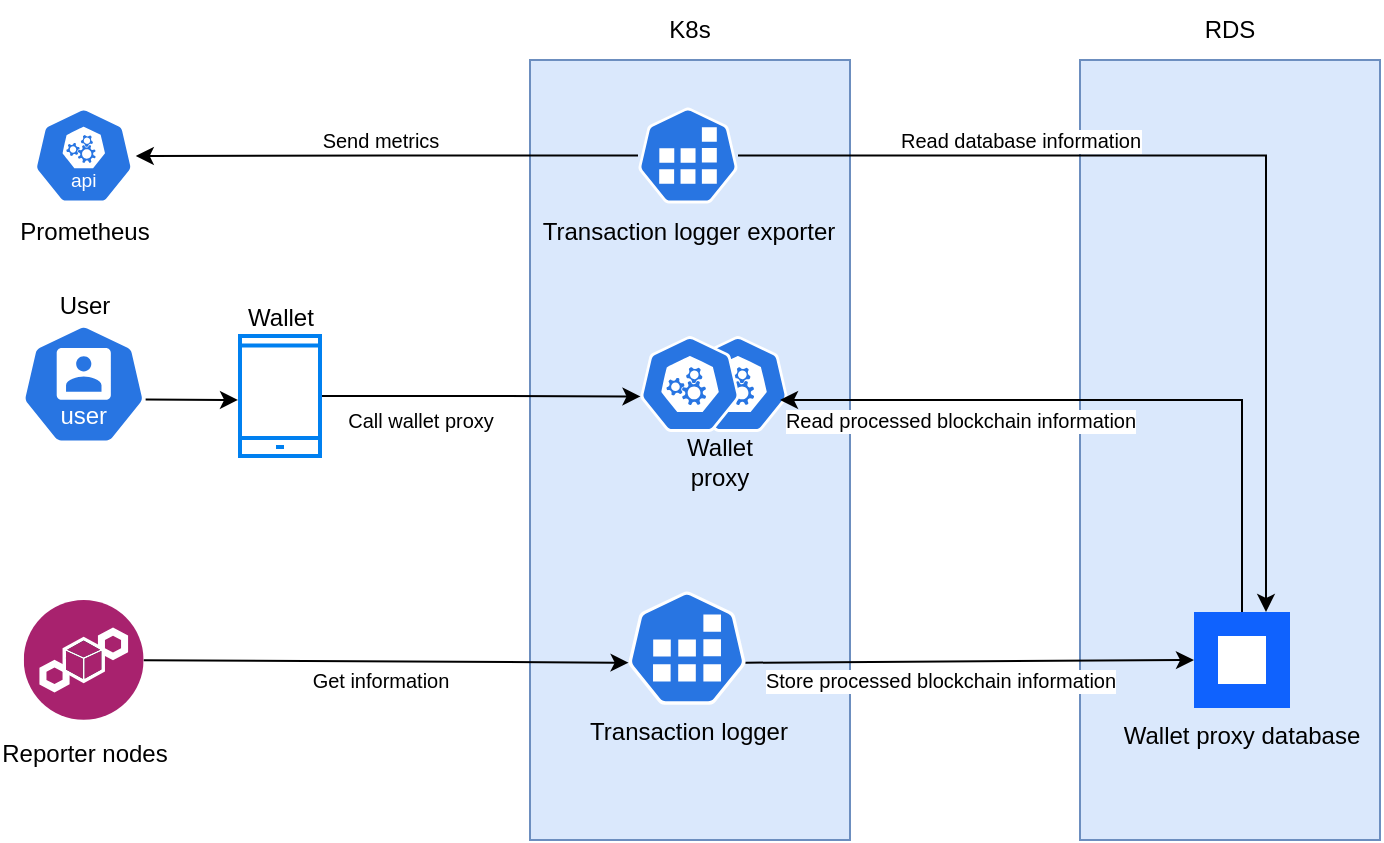 <mxfile version="26.2.14">
  <diagram name="Page-1" id="LXZF_V3E9vUImPniDIsB">
    <mxGraphModel dx="1426" dy="800" grid="1" gridSize="10" guides="1" tooltips="1" connect="1" arrows="1" fold="1" page="1" pageScale="1" pageWidth="827" pageHeight="1169" math="0" shadow="0">
      <root>
        <mxCell id="0" />
        <mxCell id="1" parent="0" />
        <mxCell id="i6KSr7b9u-3ymFxsB6-P-23" value="" style="rounded=0;whiteSpace=wrap;html=1;fillColor=#dae8fc;strokeColor=#6c8ebf;" vertex="1" parent="1">
          <mxGeometry x="610" y="100" width="150" height="390" as="geometry" />
        </mxCell>
        <mxCell id="i6KSr7b9u-3ymFxsB6-P-24" value="" style="rounded=0;whiteSpace=wrap;html=1;fillColor=#dae8fc;strokeColor=#6c8ebf;" vertex="1" parent="1">
          <mxGeometry x="335" y="100" width="160" height="390" as="geometry" />
        </mxCell>
        <mxCell id="i6KSr7b9u-3ymFxsB6-P-25" value="" style="aspect=fixed;sketch=0;html=1;dashed=0;whitespace=wrap;verticalLabelPosition=bottom;verticalAlign=top;fillColor=#2875E2;strokeColor=#ffffff;points=[[0.005,0.63,0],[0.1,0.2,0],[0.9,0.2,0],[0.5,0,0],[0.995,0.63,0],[0.72,0.99,0],[0.5,1,0],[0.28,0.99,0]];shape=mxgraph.kubernetes.icon2;prIcon=api" vertex="1" parent="1">
          <mxGeometry x="414" y="238" width="50" height="48" as="geometry" />
        </mxCell>
        <mxCell id="i6KSr7b9u-3ymFxsB6-P-26" value="Reporter nodes" style="image;aspect=fixed;perimeter=ellipsePerimeter;html=1;align=center;shadow=0;dashed=0;fontColor=light-dark(#000000, #6592cd);labelBackgroundColor=default;fontSize=12;spacingTop=3;image=img/lib/ibm/blockchain/blockchain.svg;" vertex="1" parent="1">
          <mxGeometry x="81.88" y="370" width="60" height="60" as="geometry" />
        </mxCell>
        <mxCell id="i6KSr7b9u-3ymFxsB6-P-27" value="" style="aspect=fixed;sketch=0;html=1;dashed=0;whitespace=wrap;verticalLabelPosition=top;verticalAlign=bottom;fillColor=#2875E2;strokeColor=#ffffff;points=[[0.005,0.63,0],[0.1,0.2,0],[0.9,0.2,0],[0.5,0,0],[0.995,0.63,0],[0.72,0.99,0],[0.5,1,0],[0.28,0.99,0]];shape=mxgraph.kubernetes.icon2;prIcon=api;labelPosition=center;align=center;" vertex="1" parent="1">
          <mxGeometry x="390" y="238" width="50" height="48" as="geometry" />
        </mxCell>
        <mxCell id="i6KSr7b9u-3ymFxsB6-P-28" value="Store processed blockchain information" style="rounded=0;orthogonalLoop=1;jettySize=auto;html=1;exitX=0.995;exitY=0.63;exitDx=0;exitDy=0;exitPerimeter=0;entryX=0;entryY=0.5;entryDx=0;entryDy=0;fontSize=10;" edge="1" parent="1" source="i6KSr7b9u-3ymFxsB6-P-29" target="i6KSr7b9u-3ymFxsB6-P-31">
          <mxGeometry x="-0.133" y="-9" relative="1" as="geometry">
            <mxPoint as="offset" />
            <Array as="points" />
          </mxGeometry>
        </mxCell>
        <mxCell id="i6KSr7b9u-3ymFxsB6-P-29" value="Transaction logger" style="aspect=fixed;sketch=0;html=1;dashed=0;whitespace=wrap;verticalLabelPosition=bottom;verticalAlign=top;fillColor=#2875E2;strokeColor=#ffffff;points=[[0.005,0.63,0],[0.1,0.2,0],[0.9,0.2,0],[0.5,0,0],[0.995,0.63,0],[0.72,0.99,0],[0.5,1,0],[0.28,0.99,0]];shape=mxgraph.kubernetes.icon2;prIcon=job" vertex="1" parent="1">
          <mxGeometry x="384" y="365.68" width="59" height="56.64" as="geometry" />
        </mxCell>
        <mxCell id="i6KSr7b9u-3ymFxsB6-P-30" value="Get information" style="rounded=0;orthogonalLoop=1;jettySize=auto;html=1;entryX=0.005;entryY=0.63;entryDx=0;entryDy=0;entryPerimeter=0;fontSize=10;" edge="1" parent="1" source="i6KSr7b9u-3ymFxsB6-P-26" target="i6KSr7b9u-3ymFxsB6-P-29">
          <mxGeometry x="-0.025" y="-9" relative="1" as="geometry">
            <mxPoint as="offset" />
          </mxGeometry>
        </mxCell>
        <mxCell id="i6KSr7b9u-3ymFxsB6-P-31" value="Wallet proxy database" style="shape=rect;fillColor=#0F62FE;aspect=fixed;resizable=0;labelPosition=center;verticalLabelPosition=bottom;align=center;verticalAlign=top;strokeColor=none;fontSize=12;" vertex="1" parent="1">
          <mxGeometry x="667" y="376" width="48" height="48" as="geometry" />
        </mxCell>
        <mxCell id="i6KSr7b9u-3ymFxsB6-P-32" value="" style="fillColor=#ffffff;strokeColor=none;dashed=0;outlineConnect=0;html=1;labelPosition=center;verticalLabelPosition=bottom;verticalAlign=top;part=1;movable=0;resizable=0;rotatable=0;shape=mxgraph.ibm_cloud.database--postgresql" vertex="1" parent="i6KSr7b9u-3ymFxsB6-P-31">
          <mxGeometry width="24" height="24" relative="1" as="geometry">
            <mxPoint x="12" y="12" as="offset" />
          </mxGeometry>
        </mxCell>
        <mxCell id="i6KSr7b9u-3ymFxsB6-P-33" value="Prometheus" style="aspect=fixed;sketch=0;html=1;dashed=0;whitespace=wrap;verticalLabelPosition=bottom;verticalAlign=top;fillColor=#2875E2;strokeColor=#ffffff;points=[[0.005,0.63,0],[0.1,0.2,0],[0.9,0.2,0],[0.5,0,0],[0.995,0.63,0],[0.72,0.99,0],[0.5,1,0],[0.28,0.99,0]];shape=mxgraph.kubernetes.icon2;kubernetesLabel=1;prIcon=api" vertex="1" parent="1">
          <mxGeometry x="86.88" y="123.75" width="50" height="48" as="geometry" />
        </mxCell>
        <mxCell id="i6KSr7b9u-3ymFxsB6-P-35" value="K8s" style="text;html=1;align=center;verticalAlign=middle;whiteSpace=wrap;rounded=0;" vertex="1" parent="1">
          <mxGeometry x="385" y="70" width="60" height="30" as="geometry" />
        </mxCell>
        <mxCell id="i6KSr7b9u-3ymFxsB6-P-36" value="RDS" style="text;html=1;align=center;verticalAlign=middle;whiteSpace=wrap;rounded=0;" vertex="1" parent="1">
          <mxGeometry x="655" y="70" width="60" height="30" as="geometry" />
        </mxCell>
        <mxCell id="i6KSr7b9u-3ymFxsB6-P-37" value="User" style="aspect=fixed;sketch=0;html=1;dashed=0;whitespace=wrap;verticalLabelPosition=top;verticalAlign=bottom;fillColor=#2875E2;strokeColor=#ffffff;points=[[0.005,0.63,0],[0.1,0.2,0],[0.9,0.2,0],[0.5,0,0],[0.995,0.63,0],[0.72,0.99,0],[0.5,1,0],[0.28,0.99,0]];shape=mxgraph.kubernetes.icon2;kubernetesLabel=1;prIcon=user;labelPosition=center;align=center;" vertex="1" parent="1">
          <mxGeometry x="80.64" y="232" width="62.49" height="60" as="geometry" />
        </mxCell>
        <mxCell id="i6KSr7b9u-3ymFxsB6-P-39" style="rounded=0;orthogonalLoop=1;jettySize=auto;html=1;exitX=0.995;exitY=0.63;exitDx=0;exitDy=0;exitPerimeter=0;entryX=-0.025;entryY=0.533;entryDx=0;entryDy=0;entryPerimeter=0;" edge="1" parent="1" target="i6KSr7b9u-3ymFxsB6-P-45" source="i6KSr7b9u-3ymFxsB6-P-37">
          <mxGeometry relative="1" as="geometry">
            <mxPoint x="141" y="346.25" as="sourcePoint" />
            <mxPoint x="180" y="270" as="targetPoint" />
          </mxGeometry>
        </mxCell>
        <mxCell id="i6KSr7b9u-3ymFxsB6-P-40" value="Call wallet proxy" style="edgeStyle=orthogonalEdgeStyle;rounded=0;orthogonalLoop=1;jettySize=auto;html=1;fontSize=10;entryX=0.005;entryY=0.63;entryDx=0;entryDy=0;entryPerimeter=0;" edge="1" parent="1" target="i6KSr7b9u-3ymFxsB6-P-27" source="i6KSr7b9u-3ymFxsB6-P-45">
          <mxGeometry x="-0.377" y="-12" relative="1" as="geometry">
            <mxPoint x="250" y="110" as="sourcePoint" />
            <mxPoint x="290" y="251" as="targetPoint" />
            <Array as="points" />
            <mxPoint as="offset" />
          </mxGeometry>
        </mxCell>
        <mxCell id="i6KSr7b9u-3ymFxsB6-P-41" value="Read processed blockchain information" style="edgeStyle=orthogonalEdgeStyle;rounded=0;orthogonalLoop=1;jettySize=auto;html=1;exitX=0.5;exitY=0;exitDx=0;exitDy=0;fontSize=10;" edge="1" parent="1" source="i6KSr7b9u-3ymFxsB6-P-31">
          <mxGeometry x="0.466" y="10" relative="1" as="geometry">
            <mxPoint x="460" y="270" as="targetPoint" />
            <Array as="points">
              <mxPoint x="691" y="270" />
              <mxPoint x="460" y="270" />
            </Array>
            <mxPoint as="offset" />
          </mxGeometry>
        </mxCell>
        <mxCell id="i6KSr7b9u-3ymFxsB6-P-44" value="Wallet proxy" style="text;html=1;align=center;verticalAlign=middle;whiteSpace=wrap;rounded=0;" vertex="1" parent="1">
          <mxGeometry x="400" y="286" width="60" height="30" as="geometry" />
        </mxCell>
        <mxCell id="i6KSr7b9u-3ymFxsB6-P-45" value="Wallet" style="html=1;verticalLabelPosition=top;align=center;labelBackgroundColor=#ffffff;verticalAlign=bottom;strokeWidth=2;strokeColor=#0080F0;shadow=0;dashed=0;shape=mxgraph.ios7.icons.smartphone;labelPosition=center;" vertex="1" parent="1">
          <mxGeometry x="190" y="238" width="40" height="60" as="geometry" />
        </mxCell>
        <mxCell id="i6KSr7b9u-3ymFxsB6-P-48" value="Read database information" style="edgeStyle=orthogonalEdgeStyle;rounded=0;orthogonalLoop=1;jettySize=auto;html=1;entryX=0.75;entryY=0;entryDx=0;entryDy=0;fontSize=10;" edge="1" parent="1" source="i6KSr7b9u-3ymFxsB6-P-47" target="i6KSr7b9u-3ymFxsB6-P-31">
          <mxGeometry x="-0.427" y="8" relative="1" as="geometry">
            <mxPoint as="offset" />
          </mxGeometry>
        </mxCell>
        <mxCell id="i6KSr7b9u-3ymFxsB6-P-47" value="Transaction logger exporter" style="aspect=fixed;sketch=0;html=1;dashed=0;whitespace=wrap;verticalLabelPosition=bottom;verticalAlign=top;fillColor=#2875E2;strokeColor=#ffffff;points=[[0.005,0.63,0],[0.1,0.2,0],[0.9,0.2,0],[0.5,0,0],[0.995,0.63,0],[0.72,0.99,0],[0.5,1,0],[0.28,0.99,0]];shape=mxgraph.kubernetes.icon2;prIcon=job" vertex="1" parent="1">
          <mxGeometry x="389" y="123.75" width="50" height="48" as="geometry" />
        </mxCell>
        <mxCell id="i6KSr7b9u-3ymFxsB6-P-49" value="Send metrics" style="edgeStyle=orthogonalEdgeStyle;rounded=0;orthogonalLoop=1;jettySize=auto;html=1;entryX=1.02;entryY=0.505;entryDx=0;entryDy=0;entryPerimeter=0;fontSize=10;" edge="1" parent="1" source="i6KSr7b9u-3ymFxsB6-P-47" target="i6KSr7b9u-3ymFxsB6-P-33">
          <mxGeometry x="0.032" y="-8" relative="1" as="geometry">
            <Array as="points" />
            <mxPoint as="offset" />
          </mxGeometry>
        </mxCell>
      </root>
    </mxGraphModel>
  </diagram>
</mxfile>
